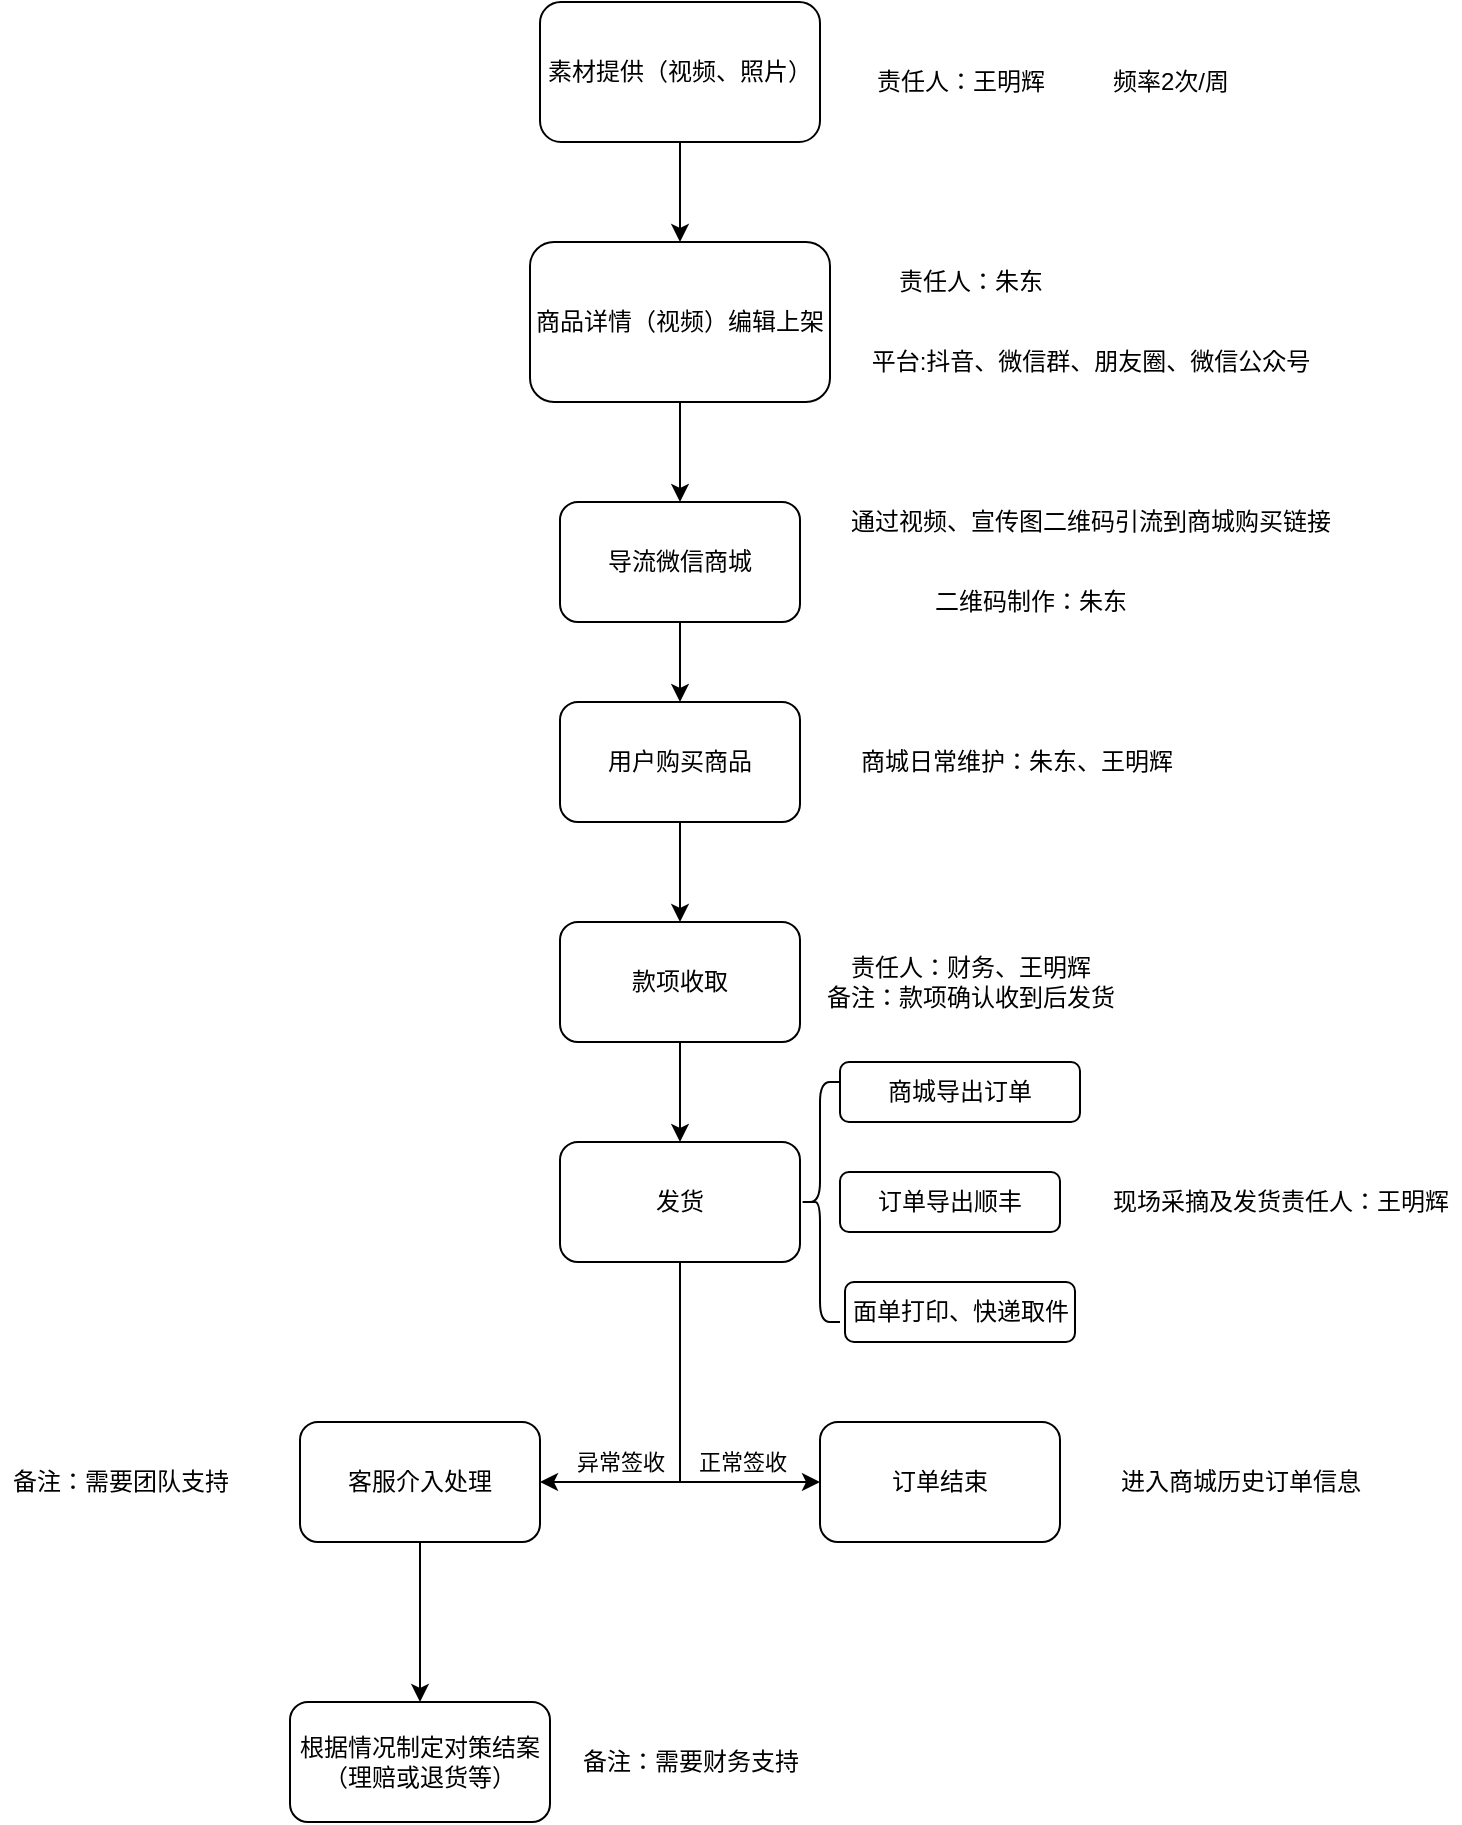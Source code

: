 <mxfile version="14.1.9" type="github">
  <diagram id="OIG68vHDaFOSMcg0Ms7n" name="第 1 页">
    <mxGraphModel dx="1977" dy="2171" grid="1" gridSize="10" guides="1" tooltips="1" connect="1" arrows="1" fold="1" page="1" pageScale="1" pageWidth="827" pageHeight="1169" background="#ffffff" math="0" shadow="0">
      <root>
        <mxCell id="0" />
        <mxCell id="1" parent="0" />
        <mxCell id="D8_L2zUrPzB2zXX9I7Gj-22" value="" style="edgeStyle=orthogonalEdgeStyle;rounded=0;orthogonalLoop=1;jettySize=auto;html=1;" edge="1" parent="1" source="D8_L2zUrPzB2zXX9I7Gj-2" target="D8_L2zUrPzB2zXX9I7Gj-21">
          <mxGeometry relative="1" as="geometry" />
        </mxCell>
        <mxCell id="D8_L2zUrPzB2zXX9I7Gj-2" value="商品详情（视频）编辑上架" style="rounded=1;whiteSpace=wrap;html=1;" vertex="1" parent="1">
          <mxGeometry x="335" y="20" width="150" height="80" as="geometry" />
        </mxCell>
        <mxCell id="D8_L2zUrPzB2zXX9I7Gj-24" value="" style="edgeStyle=orthogonalEdgeStyle;rounded=0;orthogonalLoop=1;jettySize=auto;html=1;" edge="1" parent="1" source="D8_L2zUrPzB2zXX9I7Gj-3" target="D8_L2zUrPzB2zXX9I7Gj-12">
          <mxGeometry relative="1" as="geometry" />
        </mxCell>
        <mxCell id="D8_L2zUrPzB2zXX9I7Gj-3" value="用户购买商品" style="whiteSpace=wrap;html=1;rounded=1;" vertex="1" parent="1">
          <mxGeometry x="350" y="250" width="120" height="60" as="geometry" />
        </mxCell>
        <mxCell id="D8_L2zUrPzB2zXX9I7Gj-9" value="责任人：朱东" style="text;html=1;align=center;verticalAlign=middle;resizable=0;points=[];autosize=1;" vertex="1" parent="1">
          <mxGeometry x="510" y="30" width="90" height="20" as="geometry" />
        </mxCell>
        <mxCell id="D8_L2zUrPzB2zXX9I7Gj-25" value="" style="edgeStyle=orthogonalEdgeStyle;rounded=0;orthogonalLoop=1;jettySize=auto;html=1;" edge="1" parent="1" source="D8_L2zUrPzB2zXX9I7Gj-12">
          <mxGeometry relative="1" as="geometry">
            <mxPoint x="410" y="470" as="targetPoint" />
          </mxGeometry>
        </mxCell>
        <mxCell id="D8_L2zUrPzB2zXX9I7Gj-12" value="款项收取" style="whiteSpace=wrap;html=1;rounded=1;" vertex="1" parent="1">
          <mxGeometry x="350" y="360" width="120" height="60" as="geometry" />
        </mxCell>
        <mxCell id="D8_L2zUrPzB2zXX9I7Gj-17" value="" style="edgeStyle=orthogonalEdgeStyle;rounded=0;orthogonalLoop=1;jettySize=auto;html=1;" edge="1" parent="1" source="D8_L2zUrPzB2zXX9I7Gj-14" target="D8_L2zUrPzB2zXX9I7Gj-2">
          <mxGeometry relative="1" as="geometry" />
        </mxCell>
        <mxCell id="D8_L2zUrPzB2zXX9I7Gj-14" value="素材提供（视频、照片）" style="whiteSpace=wrap;html=1;rounded=1;" vertex="1" parent="1">
          <mxGeometry x="340" y="-100" width="140" height="70" as="geometry" />
        </mxCell>
        <mxCell id="D8_L2zUrPzB2zXX9I7Gj-16" value="责任人：王明辉" style="text;html=1;align=center;verticalAlign=middle;resizable=0;points=[];autosize=1;" vertex="1" parent="1">
          <mxGeometry x="500" y="-70" width="100" height="20" as="geometry" />
        </mxCell>
        <mxCell id="D8_L2zUrPzB2zXX9I7Gj-18" value="频率2次/周" style="text;html=1;align=center;verticalAlign=middle;resizable=0;points=[];autosize=1;" vertex="1" parent="1">
          <mxGeometry x="620" y="-70" width="70" height="20" as="geometry" />
        </mxCell>
        <mxCell id="D8_L2zUrPzB2zXX9I7Gj-20" value="平台:抖音、微信群、朋友圈、微信公众号" style="text;html=1;align=center;verticalAlign=middle;resizable=0;points=[];autosize=1;" vertex="1" parent="1">
          <mxGeometry x="500" y="70" width="230" height="20" as="geometry" />
        </mxCell>
        <mxCell id="D8_L2zUrPzB2zXX9I7Gj-23" value="" style="edgeStyle=orthogonalEdgeStyle;rounded=0;orthogonalLoop=1;jettySize=auto;html=1;" edge="1" parent="1" source="D8_L2zUrPzB2zXX9I7Gj-21" target="D8_L2zUrPzB2zXX9I7Gj-3">
          <mxGeometry relative="1" as="geometry" />
        </mxCell>
        <mxCell id="D8_L2zUrPzB2zXX9I7Gj-21" value="导流微信商城" style="whiteSpace=wrap;html=1;rounded=1;" vertex="1" parent="1">
          <mxGeometry x="350" y="150" width="120" height="60" as="geometry" />
        </mxCell>
        <mxCell id="D8_L2zUrPzB2zXX9I7Gj-37" value="" style="edgeStyle=orthogonalEdgeStyle;rounded=0;orthogonalLoop=1;jettySize=auto;html=1;" edge="1" parent="1" source="D8_L2zUrPzB2zXX9I7Gj-28" target="D8_L2zUrPzB2zXX9I7Gj-36">
          <mxGeometry relative="1" as="geometry">
            <Array as="points">
              <mxPoint x="410" y="640" />
              <mxPoint x="480" y="640" />
            </Array>
          </mxGeometry>
        </mxCell>
        <mxCell id="D8_L2zUrPzB2zXX9I7Gj-43" value="正常签收" style="edgeLabel;html=1;align=center;verticalAlign=middle;resizable=0;points=[];" vertex="1" connectable="0" parent="D8_L2zUrPzB2zXX9I7Gj-37">
          <mxGeometry x="0.567" y="3" relative="1" as="geometry">
            <mxPoint y="-7" as="offset" />
          </mxGeometry>
        </mxCell>
        <mxCell id="D8_L2zUrPzB2zXX9I7Gj-42" value="" style="edgeStyle=orthogonalEdgeStyle;rounded=0;orthogonalLoop=1;jettySize=auto;html=1;" edge="1" parent="1" target="D8_L2zUrPzB2zXX9I7Gj-41">
          <mxGeometry relative="1" as="geometry">
            <mxPoint x="410" y="540" as="sourcePoint" />
            <Array as="points">
              <mxPoint x="410" y="640" />
            </Array>
          </mxGeometry>
        </mxCell>
        <mxCell id="D8_L2zUrPzB2zXX9I7Gj-44" value="异常签收" style="edgeLabel;html=1;align=center;verticalAlign=middle;resizable=0;points=[];" vertex="1" connectable="0" parent="D8_L2zUrPzB2zXX9I7Gj-42">
          <mxGeometry x="0.671" y="-1" relative="1" as="geometry">
            <mxPoint x="12" y="-9" as="offset" />
          </mxGeometry>
        </mxCell>
        <mxCell id="D8_L2zUrPzB2zXX9I7Gj-28" value="发货" style="rounded=1;whiteSpace=wrap;html=1;" vertex="1" parent="1">
          <mxGeometry x="350" y="470" width="120" height="60" as="geometry" />
        </mxCell>
        <mxCell id="D8_L2zUrPzB2zXX9I7Gj-31" value="" style="shape=curlyBracket;whiteSpace=wrap;html=1;rounded=1;size=0.5;" vertex="1" parent="1">
          <mxGeometry x="470" y="440" width="20" height="120" as="geometry" />
        </mxCell>
        <mxCell id="D8_L2zUrPzB2zXX9I7Gj-33" value="商城导出订单" style="rounded=1;whiteSpace=wrap;html=1;" vertex="1" parent="1">
          <mxGeometry x="490" y="430" width="120" height="30" as="geometry" />
        </mxCell>
        <mxCell id="D8_L2zUrPzB2zXX9I7Gj-34" value="订单导出顺丰" style="rounded=1;whiteSpace=wrap;html=1;" vertex="1" parent="1">
          <mxGeometry x="490" y="485" width="110" height="30" as="geometry" />
        </mxCell>
        <mxCell id="D8_L2zUrPzB2zXX9I7Gj-35" value="面单打印、快递取件" style="rounded=1;whiteSpace=wrap;html=1;" vertex="1" parent="1">
          <mxGeometry x="492.5" y="540" width="115" height="30" as="geometry" />
        </mxCell>
        <mxCell id="D8_L2zUrPzB2zXX9I7Gj-36" value="订单结束" style="whiteSpace=wrap;html=1;rounded=1;" vertex="1" parent="1">
          <mxGeometry x="480" y="610" width="120" height="60" as="geometry" />
        </mxCell>
        <mxCell id="D8_L2zUrPzB2zXX9I7Gj-46" value="" style="edgeStyle=orthogonalEdgeStyle;rounded=0;orthogonalLoop=1;jettySize=auto;html=1;" edge="1" parent="1" source="D8_L2zUrPzB2zXX9I7Gj-41" target="D8_L2zUrPzB2zXX9I7Gj-45">
          <mxGeometry relative="1" as="geometry" />
        </mxCell>
        <mxCell id="D8_L2zUrPzB2zXX9I7Gj-41" value="客服介入处理" style="whiteSpace=wrap;html=1;rounded=1;" vertex="1" parent="1">
          <mxGeometry x="220" y="610" width="120" height="60" as="geometry" />
        </mxCell>
        <mxCell id="D8_L2zUrPzB2zXX9I7Gj-45" value="根据情况制定对策结案（理赔或退货等）" style="whiteSpace=wrap;html=1;rounded=1;" vertex="1" parent="1">
          <mxGeometry x="215" y="750" width="130" height="60" as="geometry" />
        </mxCell>
        <mxCell id="D8_L2zUrPzB2zXX9I7Gj-50" value="通过视频、宣传图二维码引流到商城购买链接" style="text;html=1;align=center;verticalAlign=middle;resizable=0;points=[];autosize=1;" vertex="1" parent="1">
          <mxGeometry x="485" y="150" width="260" height="20" as="geometry" />
        </mxCell>
        <mxCell id="D8_L2zUrPzB2zXX9I7Gj-51" value="二维码制作：朱东" style="text;html=1;align=center;verticalAlign=middle;resizable=0;points=[];autosize=1;" vertex="1" parent="1">
          <mxGeometry x="530" y="190" width="110" height="20" as="geometry" />
        </mxCell>
        <mxCell id="D8_L2zUrPzB2zXX9I7Gj-52" value="商城日常维护：朱东、王明辉" style="text;html=1;align=center;verticalAlign=middle;resizable=0;points=[];autosize=1;" vertex="1" parent="1">
          <mxGeometry x="492.5" y="270" width="170" height="20" as="geometry" />
        </mxCell>
        <mxCell id="D8_L2zUrPzB2zXX9I7Gj-53" value="责任人：财务、王明辉&lt;br&gt;备注：款项确认收到后发货" style="text;html=1;align=center;verticalAlign=middle;resizable=0;points=[];autosize=1;" vertex="1" parent="1">
          <mxGeometry x="475" y="375" width="160" height="30" as="geometry" />
        </mxCell>
        <mxCell id="D8_L2zUrPzB2zXX9I7Gj-54" value="备注：需要团队支持" style="text;html=1;align=center;verticalAlign=middle;resizable=0;points=[];autosize=1;" vertex="1" parent="1">
          <mxGeometry x="70" y="630" width="120" height="20" as="geometry" />
        </mxCell>
        <mxCell id="D8_L2zUrPzB2zXX9I7Gj-55" value="备注：需要财务支持" style="text;html=1;align=center;verticalAlign=middle;resizable=0;points=[];autosize=1;" vertex="1" parent="1">
          <mxGeometry x="355" y="770" width="120" height="20" as="geometry" />
        </mxCell>
        <mxCell id="D8_L2zUrPzB2zXX9I7Gj-57" value="现场采摘及发货责任人：王明辉" style="text;html=1;align=center;verticalAlign=middle;resizable=0;points=[];autosize=1;" vertex="1" parent="1">
          <mxGeometry x="620" y="490" width="180" height="20" as="geometry" />
        </mxCell>
        <mxCell id="D8_L2zUrPzB2zXX9I7Gj-58" value="进入商城历史订单信息" style="text;html=1;align=center;verticalAlign=middle;resizable=0;points=[];autosize=1;" vertex="1" parent="1">
          <mxGeometry x="620" y="630" width="140" height="20" as="geometry" />
        </mxCell>
      </root>
    </mxGraphModel>
  </diagram>
</mxfile>
